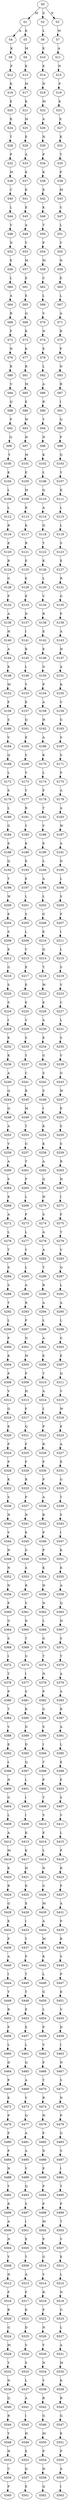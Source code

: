 strict digraph  {
	S0 -> S1 [ label = M ];
	S0 -> S2 [ label = S ];
	S0 -> S3 [ label = N ];
	S1 -> S4 [ label = A ];
	S1 -> S5 [ label = K ];
	S2 -> S6 [ label = L ];
	S3 -> S7 [ label = M ];
	S4 -> S8 [ label = K ];
	S5 -> S9 [ label = M ];
	S6 -> S10 [ label = E ];
	S7 -> S11 [ label = A ];
	S8 -> S12 [ label = P ];
	S9 -> S13 [ label = K ];
	S10 -> S14 [ label = E ];
	S11 -> S15 [ label = N ];
	S12 -> S16 [ label = K ];
	S13 -> S17 [ label = M ];
	S14 -> S18 [ label = N ];
	S15 -> S19 [ label = P ];
	S16 -> S20 [ label = E ];
	S17 -> S21 [ label = K ];
	S18 -> S22 [ label = M ];
	S19 -> S23 [ label = K ];
	S20 -> S24 [ label = K ];
	S21 -> S25 [ label = M ];
	S22 -> S26 [ label = A ];
	S23 -> S27 [ label = E ];
	S24 -> S28 [ label = T ];
	S25 -> S29 [ label = E ];
	S26 -> S30 [ label = N ];
	S27 -> S31 [ label = K ];
	S28 -> S32 [ label = P ];
	S29 -> S33 [ label = A ];
	S30 -> S34 [ label = P ];
	S31 -> S35 [ label = T ];
	S32 -> S36 [ label = M ];
	S33 -> S37 [ label = K ];
	S34 -> S38 [ label = K ];
	S35 -> S39 [ label = P ];
	S36 -> S40 [ label = C ];
	S37 -> S41 [ label = K ];
	S38 -> S42 [ label = E ];
	S39 -> S43 [ label = M ];
	S40 -> S44 [ label = L ];
	S41 -> S45 [ label = E ];
	S42 -> S46 [ label = K ];
	S43 -> S47 [ label = C ];
	S44 -> S48 [ label = V ];
	S45 -> S49 [ label = A ];
	S46 -> S50 [ label = T ];
	S47 -> S51 [ label = L ];
	S48 -> S52 [ label = N ];
	S49 -> S53 [ label = V ];
	S50 -> S54 [ label = P ];
	S51 -> S55 [ label = V ];
	S52 -> S56 [ label = E ];
	S53 -> S57 [ label = M ];
	S54 -> S58 [ label = M ];
	S55 -> S59 [ label = N ];
	S56 -> S60 [ label = L ];
	S57 -> S61 [ label = E ];
	S58 -> S62 [ label = C ];
	S59 -> S63 [ label = E ];
	S60 -> S64 [ label = A ];
	S61 -> S65 [ label = E ];
	S62 -> S66 [ label = L ];
	S63 -> S67 [ label = L ];
	S64 -> S68 [ label = R ];
	S65 -> S69 [ label = Q ];
	S66 -> S70 [ label = V ];
	S67 -> S71 [ label = A ];
	S68 -> S72 [ label = F ];
	S69 -> S73 [ label = K ];
	S70 -> S74 [ label = N ];
	S71 -> S75 [ label = R ];
	S72 -> S76 [ label = N ];
	S73 -> S77 [ label = K ];
	S74 -> S78 [ label = E ];
	S75 -> S79 [ label = F ];
	S76 -> S80 [ label = R ];
	S77 -> S81 [ label = R ];
	S78 -> S82 [ label = L ];
	S79 -> S83 [ label = N ];
	S80 -> S84 [ label = V ];
	S81 -> S85 [ label = M ];
	S82 -> S86 [ label = A ];
	S83 -> S87 [ label = R ];
	S84 -> S88 [ label = Q ];
	S85 -> S89 [ label = E ];
	S86 -> S90 [ label = R ];
	S87 -> S91 [ label = I ];
	S88 -> S92 [ label = P ];
	S89 -> S93 [ label = W ];
	S90 -> S94 [ label = Y ];
	S91 -> S95 [ label = Q ];
	S92 -> S96 [ label = Q ];
	S93 -> S97 [ label = H ];
	S94 -> S98 [ label = N ];
	S95 -> S99 [ label = P ];
	S96 -> S100 [ label = Y ];
	S97 -> S101 [ label = M ];
	S98 -> S102 [ label = K ];
	S99 -> S103 [ label = Q ];
	S100 -> S104 [ label = K ];
	S101 -> S105 [ label = E ];
	S102 -> S106 [ label = L ];
	S103 -> S107 [ label = Y ];
	S104 -> S108 [ label = L ];
	S105 -> S109 [ label = M ];
	S106 -> S110 [ label = Q ];
	S107 -> S111 [ label = K ];
	S108 -> S112 [ label = L ];
	S109 -> S113 [ label = R ];
	S110 -> S114 [ label = A ];
	S111 -> S115 [ label = L ];
	S112 -> S116 [ label = R ];
	S113 -> S117 [ label = K ];
	S114 -> S118 [ label = Q ];
	S115 -> S119 [ label = L ];
	S116 -> S120 [ label = E ];
	S117 -> S121 [ label = R ];
	S118 -> S122 [ label = Y ];
	S119 -> S123 [ label = S ];
	S120 -> S124 [ label = R ];
	S121 -> S125 [ label = E ];
	S122 -> S126 [ label = K ];
	S123 -> S127 [ label = E ];
	S124 -> S128 [ label = G ];
	S125 -> S129 [ label = E ];
	S126 -> S130 [ label = L ];
	S127 -> S131 [ label = R ];
	S128 -> S132 [ label = P ];
	S129 -> S133 [ label = E ];
	S130 -> S134 [ label = V ];
	S131 -> S135 [ label = G ];
	S132 -> S136 [ label = A ];
	S133 -> S137 [ label = D ];
	S134 -> S138 [ label = R ];
	S135 -> S139 [ label = P ];
	S136 -> S140 [ label = H ];
	S137 -> S141 [ label = I ];
	S138 -> S142 [ label = E ];
	S139 -> S143 [ label = A ];
	S140 -> S144 [ label = A ];
	S141 -> S145 [ label = R ];
	S142 -> S146 [ label = E ];
	S143 -> S147 [ label = H ];
	S144 -> S148 [ label = K ];
	S145 -> S149 [ label = L ];
	S146 -> S150 [ label = G ];
	S147 -> S151 [ label = A ];
	S148 -> S152 [ label = M ];
	S149 -> S153 [ label = Y ];
	S150 -> S154 [ label = P ];
	S151 -> S155 [ label = K ];
	S152 -> S156 [ label = F ];
	S153 -> S157 [ label = E ];
	S154 -> S158 [ label = A ];
	S155 -> S159 [ label = V ];
	S156 -> S160 [ label = S ];
	S157 -> S161 [ label = Q ];
	S158 -> S162 [ label = H ];
	S159 -> S163 [ label = G ];
	S160 -> S164 [ label = V ];
	S161 -> S165 [ label = E ];
	S162 -> S166 [ label = A ];
	S163 -> S167 [ label = S ];
	S164 -> S168 [ label = Q ];
	S165 -> S169 [ label = V ];
	S166 -> S170 [ label = K ];
	S167 -> S171 [ label = S ];
	S168 -> S172 [ label = L ];
	S169 -> S173 [ label = Y ];
	S170 -> S174 [ label = L ];
	S171 -> S175 [ label = P ];
	S172 -> S176 [ label = S ];
	S173 -> S177 [ label = Y ];
	S174 -> S178 [ label = F ];
	S175 -> S179 [ label = A ];
	S176 -> S180 [ label = L ];
	S177 -> S181 [ label = R ];
	S178 -> S182 [ label = T ];
	S179 -> S183 [ label = A ];
	S180 -> S184 [ label = G ];
	S181 -> S185 [ label = Y ];
	S182 -> S186 [ label = V ];
	S183 -> S187 [ label = W ];
	S184 -> S188 [ label = E ];
	S185 -> S189 [ label = K ];
	S186 -> S190 [ label = E ];
	S187 -> S191 [ label = A ];
	S188 -> S192 [ label = Q ];
	S189 -> S193 [ label = E ];
	S190 -> S194 [ label = L ];
	S191 -> S195 [ label = D ];
	S192 -> S196 [ label = T ];
	S193 -> S197 [ label = E ];
	S194 -> S198 [ label = A ];
	S195 -> S199 [ label = L ];
	S196 -> S200 [ label = W ];
	S197 -> S201 [ label = L ];
	S198 -> S202 [ label = L ];
	S199 -> S203 [ label = S ];
	S200 -> S204 [ label = E ];
	S201 -> S205 [ label = S ];
	S202 -> S206 [ label = G ];
	S203 -> S207 [ label = F ];
	S204 -> S208 [ label = S ];
	S205 -> S209 [ label = L ];
	S206 -> S210 [ label = E ];
	S207 -> S211 [ label = I ];
	S208 -> S212 [ label = E ];
	S209 -> S213 [ label = Y ];
	S210 -> S214 [ label = Q ];
	S211 -> S215 [ label = L ];
	S212 -> S216 [ label = G ];
	S213 -> S217 [ label = E ];
	S214 -> S218 [ label = T ];
	S215 -> S219 [ label = S ];
	S216 -> S220 [ label = S ];
	S217 -> S221 [ label = E ];
	S218 -> S222 [ label = W ];
	S219 -> S223 [ label = V ];
	S220 -> S224 [ label = S ];
	S221 -> S225 [ label = E ];
	S222 -> S226 [ label = E ];
	S223 -> S227 [ label = C ];
	S224 -> S228 [ label = I ];
	S225 -> S229 [ label = V ];
	S226 -> S230 [ label = A ];
	S227 -> S231 [ label = L ];
	S228 -> S232 [ label = K ];
	S229 -> S233 [ label = S ];
	S230 -> S234 [ label = E ];
	S231 -> S235 [ label = S ];
	S232 -> S236 [ label = K ];
	S233 -> S237 [ label = Y ];
	S234 -> S238 [ label = G ];
	S235 -> S239 [ label = V ];
	S236 -> S240 [ label = A ];
	S237 -> S241 [ label = C ];
	S238 -> S242 [ label = S ];
	S239 -> S243 [ label = G ];
	S240 -> S244 [ label = Q ];
	S241 -> S245 [ label = R ];
	S242 -> S246 [ label = S ];
	S243 -> S247 [ label = W ];
	S244 -> S248 [ label = Q ];
	S245 -> S249 [ label = M ];
	S246 -> S250 [ label = I ];
	S247 -> S251 [ label = E ];
	S248 -> S252 [ label = A ];
	S249 -> S253 [ label = T ];
	S250 -> S254 [ label = K ];
	S251 -> S255 [ label = S ];
	S252 -> S256 [ label = V ];
	S253 -> S257 [ label = G ];
	S254 -> S258 [ label = K ];
	S255 -> S259 [ label = S ];
	S256 -> S260 [ label = A ];
	S257 -> S261 [ label = T ];
	S258 -> S262 [ label = A ];
	S259 -> S263 [ label = R ];
	S260 -> S264 [ label = S ];
	S261 -> S265 [ label = P ];
	S262 -> S266 [ label = Q ];
	S263 -> S267 [ label = H ];
	S264 -> S268 [ label = K ];
	S265 -> S269 [ label = L ];
	S266 -> S270 [ label = H ];
	S267 -> S271 [ label = I ];
	S268 -> S272 [ label = A ];
	S269 -> S273 [ label = P ];
	S270 -> S274 [ label = S ];
	S271 -> S275 [ label = F ];
	S272 -> S276 [ label = L ];
	S273 -> S277 [ label = L ];
	S274 -> S278 [ label = A ];
	S275 -> S279 [ label = T ];
	S276 -> S280 [ label = T ];
	S277 -> S281 [ label = Y ];
	S278 -> S282 [ label = A ];
	S279 -> S283 [ label = V ];
	S280 -> S284 [ label = E ];
	S281 -> S285 [ label = L ];
	S282 -> S286 [ label = T ];
	S283 -> S287 [ label = Q ];
	S284 -> S288 [ label = S ];
	S285 -> S289 [ label = A ];
	S286 -> S290 [ label = R ];
	S287 -> S291 [ label = L ];
	S288 -> S292 [ label = T ];
	S289 -> S293 [ label = R ];
	S290 -> S294 [ label = A ];
	S291 -> S295 [ label = A ];
	S292 -> S296 [ label = L ];
	S293 -> S297 [ label = P ];
	S294 -> S298 [ label = L ];
	S295 -> S299 [ label = L ];
	S296 -> S300 [ label = P ];
	S297 -> S301 [ label = N ];
	S298 -> S302 [ label = A ];
	S299 -> S303 [ label = G ];
	S300 -> S304 [ label = K ];
	S301 -> S305 [ label = M ];
	S302 -> S306 [ label = E ];
	S303 -> S307 [ label = E ];
	S304 -> S308 [ label = P ];
	S305 -> S309 [ label = P ];
	S306 -> S310 [ label = T ];
	S307 -> S311 [ label = Q ];
	S308 -> S312 [ label = V ];
	S309 -> S313 [ label = H ];
	S310 -> S314 [ label = A ];
	S311 -> S315 [ label = V ];
	S312 -> S316 [ label = Q ];
	S313 -> S317 [ label = F ];
	S314 -> S318 [ label = L ];
	S315 -> S319 [ label = W ];
	S316 -> S320 [ label = K ];
	S317 -> S321 [ label = Q ];
	S318 -> S322 [ label = P ];
	S319 -> S323 [ label = E ];
	S320 -> S324 [ label = P ];
	S321 -> S325 [ label = F ];
	S322 -> S326 [ label = R ];
	S323 -> S327 [ label = A ];
	S324 -> S328 [ label = P ];
	S325 -> S329 [ label = F ];
	S326 -> S330 [ label = P ];
	S327 -> S331 [ label = E ];
	S328 -> S332 [ label = K ];
	S329 -> S333 [ label = R ];
	S330 -> S334 [ label = P ];
	S331 -> S335 [ label = G ];
	S332 -> S336 [ label = S ];
	S333 -> S337 [ label = P ];
	S334 -> S338 [ label = A ];
	S335 -> S339 [ label = T ];
	S336 -> S340 [ label = N ];
	S337 -> S341 [ label = N ];
	S338 -> S342 [ label = R ];
	S339 -> S343 [ label = S ];
	S340 -> S344 [ label = V ];
	S341 -> S345 [ label = E ];
	S342 -> S346 [ label = P ];
	S343 -> S347 [ label = I ];
	S344 -> S348 [ label = N ];
	S345 -> S349 [ label = G ];
	S346 -> S350 [ label = P ];
	S347 -> S351 [ label = K ];
	S348 -> S352 [ label = N ];
	S349 -> S353 [ label = A ];
	S350 -> S354 [ label = K ];
	S351 -> S355 [ label = K ];
	S352 -> S356 [ label = N ];
	S353 -> S357 [ label = R ];
	S354 -> S358 [ label = H ];
	S355 -> S359 [ label = A ];
	S356 -> S360 [ label = P ];
	S357 -> S361 [ label = V ];
	S358 -> S362 [ label = N ];
	S359 -> S363 [ label = Q ];
	S360 -> S364 [ label = G ];
	S361 -> S365 [ label = D ];
	S362 -> S366 [ label = L ];
	S363 -> S367 [ label = H ];
	S364 -> S368 [ label = S ];
	S365 -> S369 [ label = T ];
	S366 -> S370 [ label = G ];
	S367 -> S371 [ label = S ];
	S368 -> S372 [ label = I ];
	S369 -> S373 [ label = G ];
	S370 -> S374 [ label = T ];
	S371 -> S375 [ label = T ];
	S372 -> S376 [ label = T ];
	S373 -> S377 [ label = I ];
	S374 -> S378 [ label = N ];
	S375 -> S379 [ label = A ];
	S376 -> S380 [ label = P ];
	S377 -> S381 [ label = S ];
	S378 -> S382 [ label = P ];
	S379 -> S383 [ label = A ];
	S380 -> S384 [ label = T ];
	S381 -> S385 [ label = R ];
	S382 -> S386 [ label = G ];
	S383 -> S387 [ label = R ];
	S384 -> S388 [ label = V ];
	S385 -> S389 [ label = D ];
	S386 -> S390 [ label = S ];
	S387 -> S391 [ label = A ];
	S388 -> S392 [ label = E ];
	S389 -> S393 [ label = D ];
	S390 -> S394 [ label = I ];
	S391 -> S395 [ label = L ];
	S392 -> S396 [ label = L ];
	S393 -> S397 [ label = Q ];
	S394 -> S398 [ label = T ];
	S395 -> S399 [ label = E ];
	S396 -> S400 [ label = N ];
	S397 -> S401 [ label = L ];
	S398 -> S402 [ label = P ];
	S399 -> S403 [ label = E ];
	S400 -> S404 [ label = G ];
	S401 -> S405 [ label = I ];
	S402 -> S406 [ label = T ];
	S403 -> S407 [ label = S ];
	S404 -> S408 [ label = L ];
	S405 -> S409 [ label = I ];
	S406 -> S410 [ label = V ];
	S407 -> S411 [ label = V ];
	S408 -> S412 [ label = A ];
	S409 -> S413 [ label = K ];
	S410 -> S414 [ label = E ];
	S411 -> S415 [ label = L ];
	S412 -> S416 [ label = M ];
	S413 -> S417 [ label = K ];
	S414 -> S418 [ label = L ];
	S415 -> S419 [ label = P ];
	S416 -> S420 [ label = K ];
	S417 -> S421 [ label = H ];
	S418 -> S422 [ label = N ];
	S419 -> S423 [ label = R ];
	S420 -> S424 [ label = R ];
	S421 -> S425 [ label = K ];
	S422 -> S426 [ label = G ];
	S423 -> S427 [ label = P ];
	S424 -> S428 [ label = G ];
	S425 -> S429 [ label = E ];
	S426 -> S430 [ label = M ];
	S427 -> S431 [ label = A ];
	S428 -> S432 [ label = E ];
	S429 -> S433 [ label = I ];
	S430 -> S434 [ label = A ];
	S431 -> S435 [ label = P ];
	S432 -> S436 [ label = P ];
	S433 -> S437 [ label = Y ];
	S434 -> S438 [ label = M ];
	S435 -> S439 [ label = R ];
	S436 -> S440 [ label = A ];
	S437 -> S441 [ label = P ];
	S438 -> S442 [ label = K ];
	S439 -> S443 [ label = S ];
	S440 -> S444 [ label = I ];
	S441 -> S445 [ label = T ];
	S442 -> S446 [ label = L ];
	S443 -> S447 [ label = P ];
	S444 -> S448 [ label = Y ];
	S445 -> S449 [ label = T ];
	S446 -> S450 [ label = G ];
	S447 -> S451 [ label = K ];
	S448 -> S452 [ label = R ];
	S449 -> S453 [ label = E ];
	S450 -> S454 [ label = L ];
	S451 -> S455 [ label = V ];
	S452 -> S456 [ label = P ];
	S453 -> S457 [ label = E ];
	S454 -> S458 [ label = P ];
	S455 -> S459 [ label = D ];
	S456 -> S460 [ label = L ];
	S457 -> S461 [ label = L ];
	S458 -> S462 [ label = V ];
	S459 -> S463 [ label = I ];
	S460 -> S464 [ label = D ];
	S461 -> S465 [ label = Q ];
	S462 -> S466 [ label = F ];
	S463 -> S467 [ label = N ];
	S464 -> S468 [ label = P ];
	S465 -> S469 [ label = A ];
	S466 -> S470 [ label = Y ];
	S467 -> S471 [ label = S ];
	S468 -> S472 [ label = K ];
	S469 -> S473 [ label = V ];
	S470 -> S474 [ label = R ];
	S471 -> S475 [ label = N ];
	S472 -> S476 [ label = P ];
	S473 -> S477 [ label = Q ];
	S474 -> S478 [ label = H ];
	S475 -> S479 [ label = P ];
	S476 -> S480 [ label = F ];
	S477 -> S481 [ label = A ];
	S478 -> S482 [ label = F ];
	S479 -> S483 [ label = G ];
	S480 -> S484 [ label = P ];
	S481 -> S485 [ label = A ];
	S482 -> S486 [ label = D ];
	S483 -> S487 [ label = S ];
	S484 -> S488 [ label = N ];
	S485 -> S489 [ label = V ];
	S486 -> S490 [ label = P ];
	S487 -> S491 [ label = I ];
	S488 -> S492 [ label = Y ];
	S489 -> S493 [ label = Q ];
	S490 -> S494 [ label = P ];
	S491 -> S495 [ label = T ];
	S492 -> S496 [ label = R ];
	S493 -> S497 [ label = S ];
	S494 -> S498 [ label = P ];
	S495 -> S499 [ label = P ];
	S496 -> S500 [ label = A ];
	S497 -> S501 [ label = I ];
	S498 -> S502 [ label = M ];
	S499 -> S503 [ label = T ];
	S500 -> S504 [ label = N ];
	S501 -> S505 [ label = E ];
	S502 -> S506 [ label = P ];
	S503 -> S507 [ label = V ];
	S504 -> S508 [ label = Y ];
	S505 -> S509 [ label = T ];
	S506 -> S510 [ label = G ];
	S507 -> S511 [ label = E ];
	S508 -> S512 [ label = N ];
	S509 -> S513 [ label = A ];
	S510 -> S514 [ label = Y ];
	S511 -> S515 [ label = L ];
	S512 -> S516 [ label = F ];
	S513 -> S517 [ label = F ];
	S514 -> S518 [ label = R ];
	S515 -> S519 [ label = N ];
	S516 -> S520 [ label = R ];
	S517 -> S521 [ label = K ];
	S518 -> S522 [ label = P ];
	S519 -> S523 [ label = G ];
	S520 -> S524 [ label = G ];
	S521 -> S525 [ label = D ];
	S522 -> S526 [ label = N ];
	S523 -> S527 [ label = L ];
	S524 -> S528 [ label = M ];
	S525 -> S529 [ label = V ];
	S526 -> S530 [ label = Y ];
	S527 -> S531 [ label = A ];
	S528 -> S532 [ label = Y ];
	S529 -> S533 [ label = S ];
	S530 -> S534 [ label = N ];
	S531 -> S535 [ label = M ];
	S532 -> S536 [ label = N ];
	S533 -> S537 [ label = L ];
	S534 -> S538 [ label = Y ];
	S535 -> S539 [ label = K ];
	S536 -> S540 [ label = Q ];
	S537 -> S541 [ label = A ];
	S538 -> S542 [ label = R ];
	S539 -> S543 [ label = R ];
	S540 -> S544 [ label = R ];
	S541 -> S545 [ label = I ];
	S542 -> S546 [ label = G ];
	S543 -> S547 [ label = G ];
	S544 -> S548 [ label = Y ];
	S545 -> S549 [ label = H ];
	S546 -> S550 [ label = M ];
	S547 -> S551 [ label = E ];
	S548 -> S552 [ label = H ];
	S549 -> S553 [ label = E ];
	S550 -> S554 [ label = P ];
	S551 -> S555 [ label = P ];
	S552 -> S556 [ label = C ];
	S553 -> S557 [ label = Q ];
	S554 -> S558 [ label = H ];
	S555 -> S559 [ label = A ];
	S556 -> S560 [ label = P ];
	S557 -> S561 [ label = E ];
	S558 -> S562 [ label = Q ];
	S559 -> S563 [ label = I ];
}
